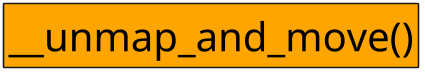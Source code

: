 @startuml
scale 1/2

skinparam Component {
    Style rectangle
    FontSize 80
    BorderThickness 3.2
    BackgroundColor Orange
}

[__unmap_and_move()]
@enduml

